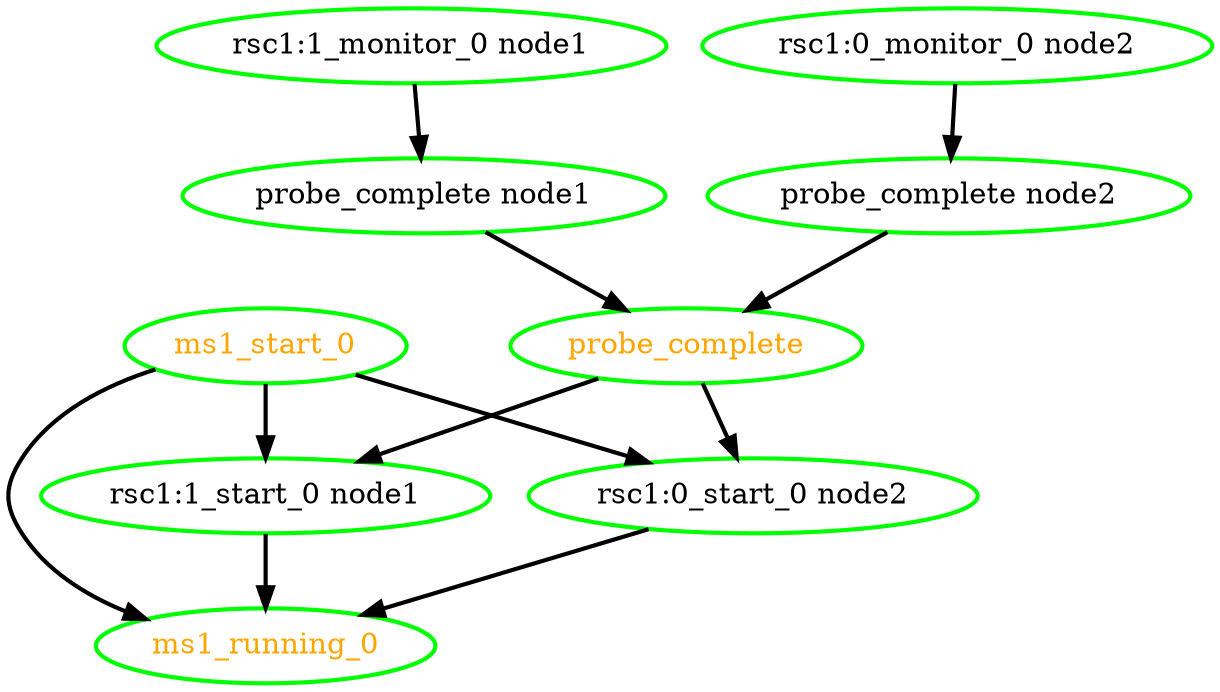 digraph "g" {
"ms1_running_0" [ style=bold color="green" fontcolor="orange" ]
"ms1_start_0" -> "ms1_running_0" [ style = bold]
"ms1_start_0" -> "rsc1:0_start_0 node2" [ style = bold]
"ms1_start_0" -> "rsc1:1_start_0 node1" [ style = bold]
"ms1_start_0" [ style=bold color="green" fontcolor="orange" ]
"probe_complete node1" -> "probe_complete" [ style = bold]
"probe_complete node1" [ style=bold color="green" fontcolor="black" ]
"probe_complete node2" -> "probe_complete" [ style = bold]
"probe_complete node2" [ style=bold color="green" fontcolor="black" ]
"probe_complete" -> "rsc1:0_start_0 node2" [ style = bold]
"probe_complete" -> "rsc1:1_start_0 node1" [ style = bold]
"probe_complete" [ style=bold color="green" fontcolor="orange" ]
"rsc1:0_monitor_0 node2" -> "probe_complete node2" [ style = bold]
"rsc1:0_monitor_0 node2" [ style=bold color="green" fontcolor="black" ]
"rsc1:0_start_0 node2" -> "ms1_running_0" [ style = bold]
"rsc1:0_start_0 node2" [ style=bold color="green" fontcolor="black" ]
"rsc1:1_monitor_0 node1" -> "probe_complete node1" [ style = bold]
"rsc1:1_monitor_0 node1" [ style=bold color="green" fontcolor="black" ]
"rsc1:1_start_0 node1" -> "ms1_running_0" [ style = bold]
"rsc1:1_start_0 node1" [ style=bold color="green" fontcolor="black" ]
}
